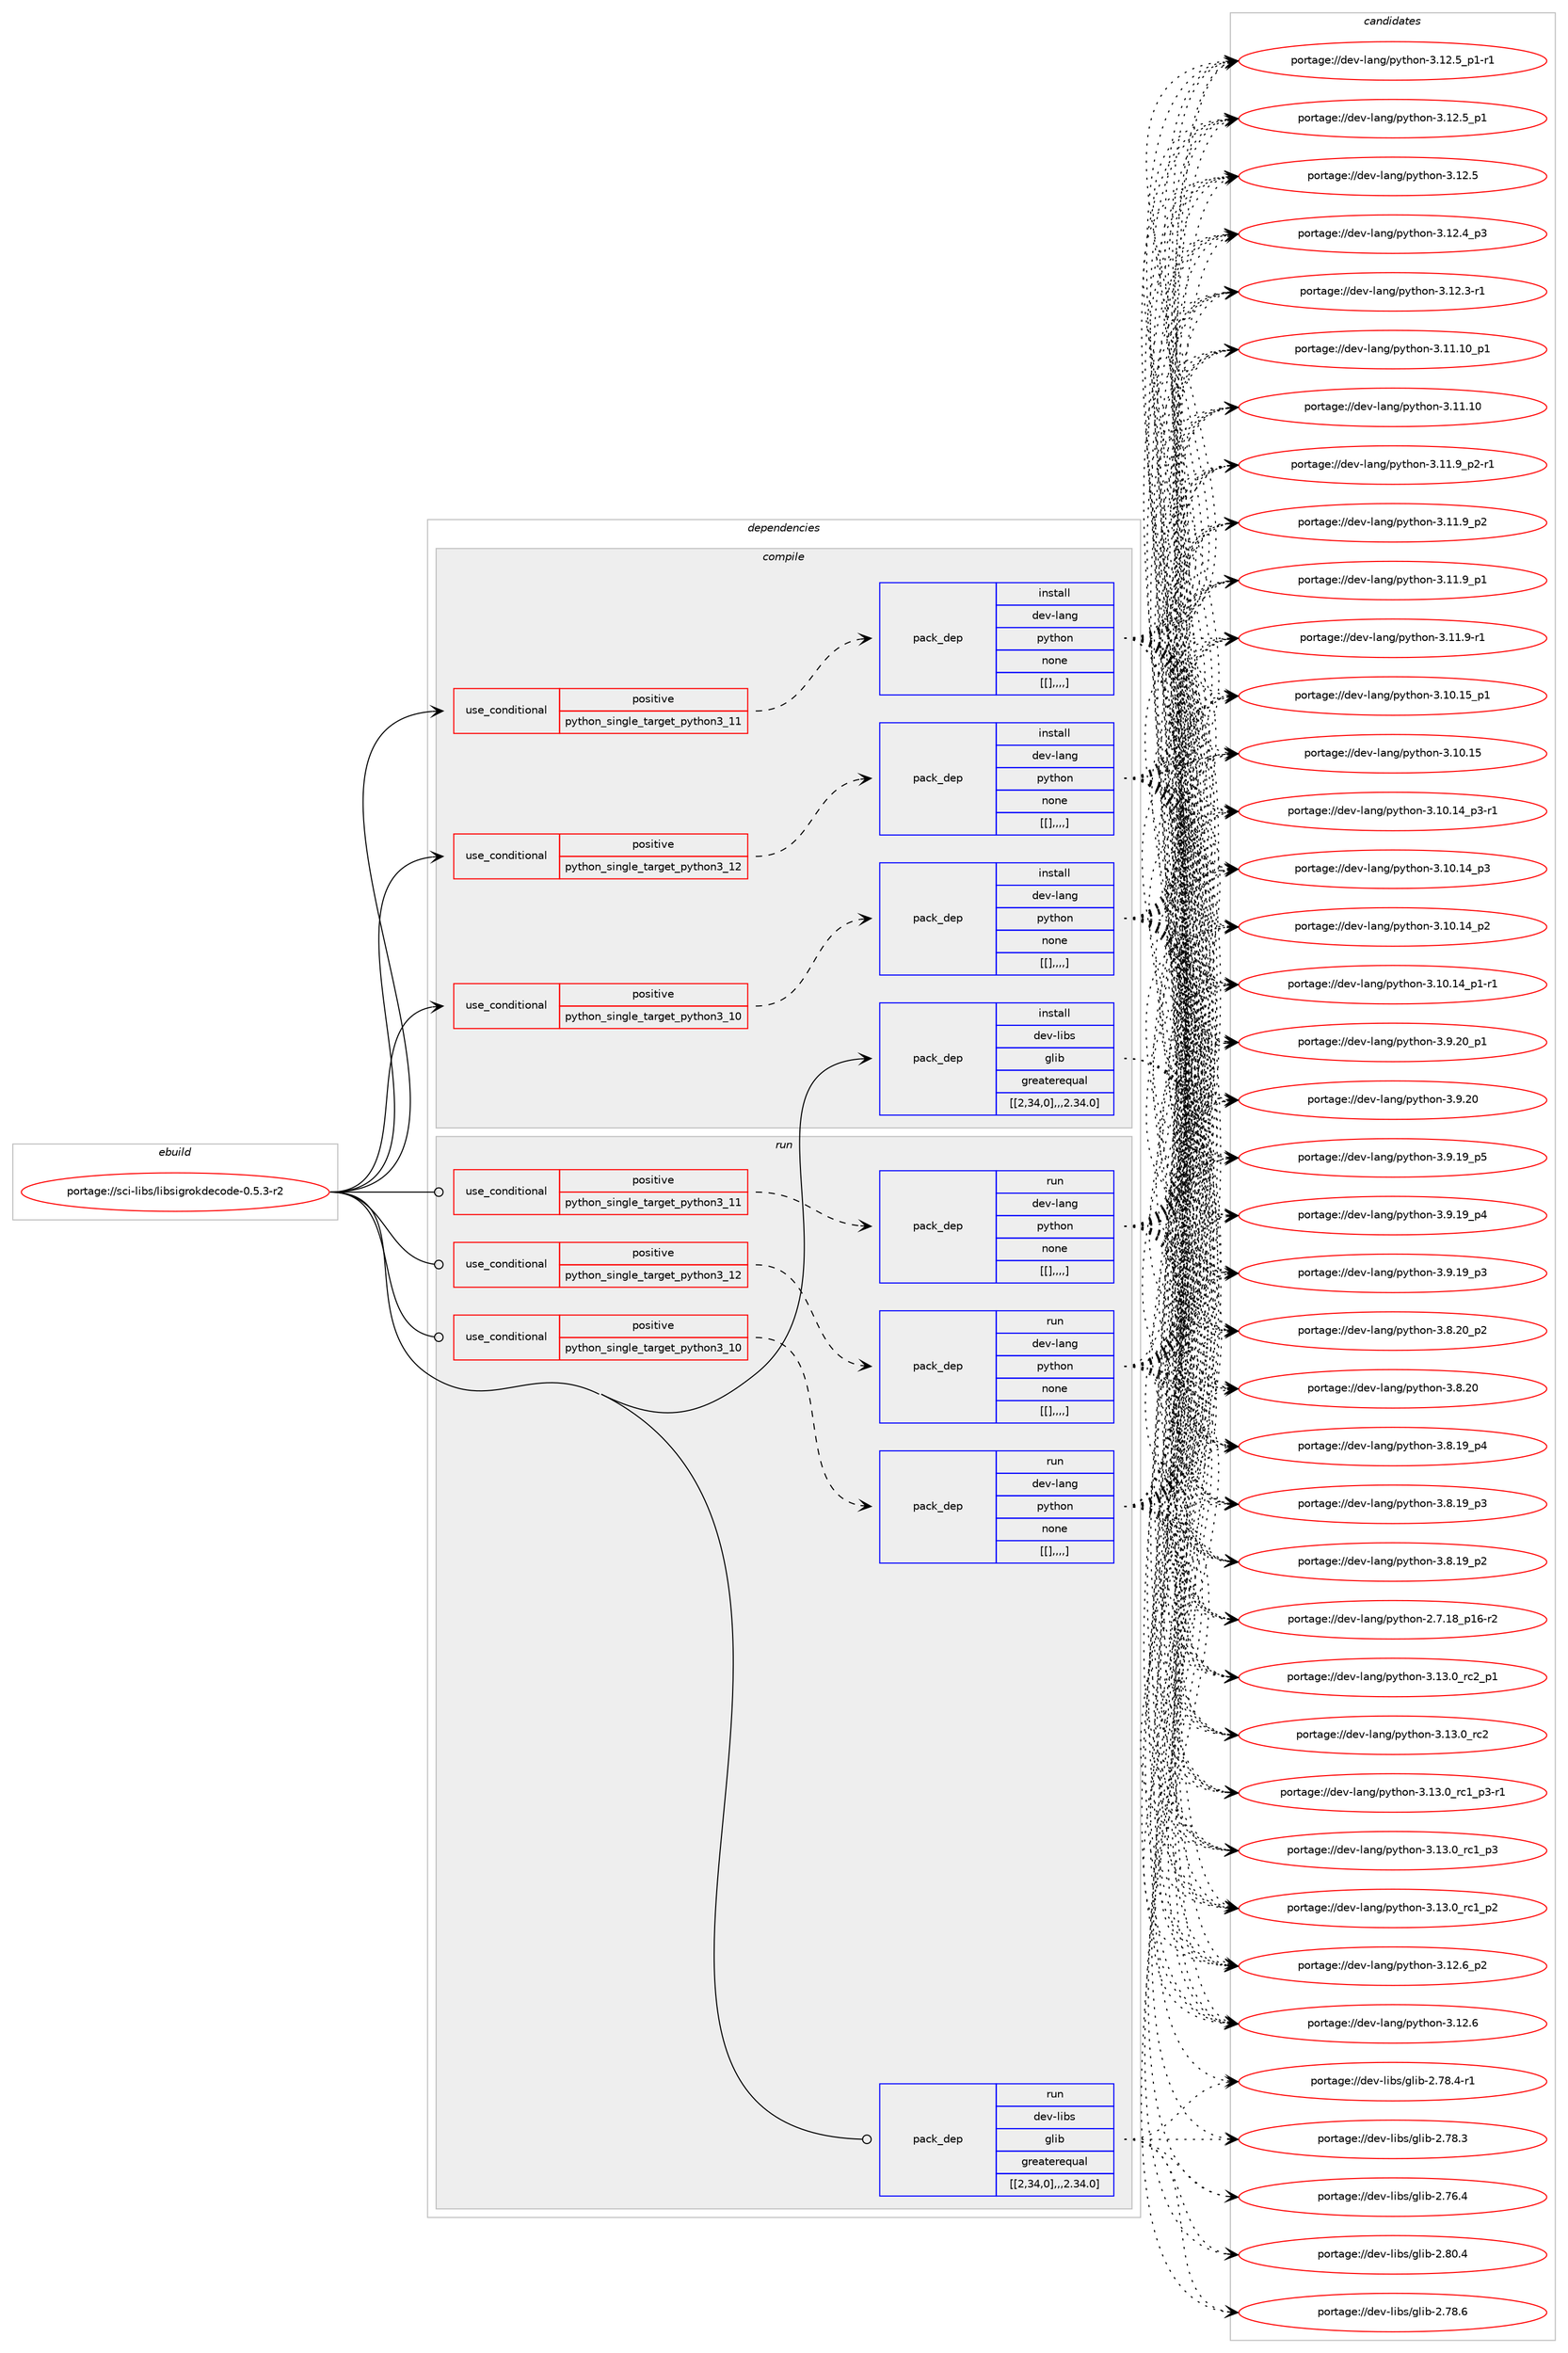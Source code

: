 digraph prolog {

# *************
# Graph options
# *************

newrank=true;
concentrate=true;
compound=true;
graph [rankdir=LR,fontname=Helvetica,fontsize=10,ranksep=1.5];#, ranksep=2.5, nodesep=0.2];
edge  [arrowhead=vee];
node  [fontname=Helvetica,fontsize=10];

# **********
# The ebuild
# **********

subgraph cluster_leftcol {
color=gray;
label=<<i>ebuild</i>>;
id [label="portage://sci-libs/libsigrokdecode-0.5.3-r2", color=red, width=4, href="../sci-libs/libsigrokdecode-0.5.3-r2.svg"];
}

# ****************
# The dependencies
# ****************

subgraph cluster_midcol {
color=gray;
label=<<i>dependencies</i>>;
subgraph cluster_compile {
fillcolor="#eeeeee";
style=filled;
label=<<i>compile</i>>;
subgraph cond110454 {
dependency413266 [label=<<TABLE BORDER="0" CELLBORDER="1" CELLSPACING="0" CELLPADDING="4"><TR><TD ROWSPAN="3" CELLPADDING="10">use_conditional</TD></TR><TR><TD>positive</TD></TR><TR><TD>python_single_target_python3_10</TD></TR></TABLE>>, shape=none, color=red];
subgraph pack299919 {
dependency413267 [label=<<TABLE BORDER="0" CELLBORDER="1" CELLSPACING="0" CELLPADDING="4" WIDTH="220"><TR><TD ROWSPAN="6" CELLPADDING="30">pack_dep</TD></TR><TR><TD WIDTH="110">install</TD></TR><TR><TD>dev-lang</TD></TR><TR><TD>python</TD></TR><TR><TD>none</TD></TR><TR><TD>[[],,,,]</TD></TR></TABLE>>, shape=none, color=blue];
}
dependency413266:e -> dependency413267:w [weight=20,style="dashed",arrowhead="vee"];
}
id:e -> dependency413266:w [weight=20,style="solid",arrowhead="vee"];
subgraph cond110455 {
dependency413268 [label=<<TABLE BORDER="0" CELLBORDER="1" CELLSPACING="0" CELLPADDING="4"><TR><TD ROWSPAN="3" CELLPADDING="10">use_conditional</TD></TR><TR><TD>positive</TD></TR><TR><TD>python_single_target_python3_11</TD></TR></TABLE>>, shape=none, color=red];
subgraph pack299920 {
dependency413269 [label=<<TABLE BORDER="0" CELLBORDER="1" CELLSPACING="0" CELLPADDING="4" WIDTH="220"><TR><TD ROWSPAN="6" CELLPADDING="30">pack_dep</TD></TR><TR><TD WIDTH="110">install</TD></TR><TR><TD>dev-lang</TD></TR><TR><TD>python</TD></TR><TR><TD>none</TD></TR><TR><TD>[[],,,,]</TD></TR></TABLE>>, shape=none, color=blue];
}
dependency413268:e -> dependency413269:w [weight=20,style="dashed",arrowhead="vee"];
}
id:e -> dependency413268:w [weight=20,style="solid",arrowhead="vee"];
subgraph cond110456 {
dependency413270 [label=<<TABLE BORDER="0" CELLBORDER="1" CELLSPACING="0" CELLPADDING="4"><TR><TD ROWSPAN="3" CELLPADDING="10">use_conditional</TD></TR><TR><TD>positive</TD></TR><TR><TD>python_single_target_python3_12</TD></TR></TABLE>>, shape=none, color=red];
subgraph pack299921 {
dependency413271 [label=<<TABLE BORDER="0" CELLBORDER="1" CELLSPACING="0" CELLPADDING="4" WIDTH="220"><TR><TD ROWSPAN="6" CELLPADDING="30">pack_dep</TD></TR><TR><TD WIDTH="110">install</TD></TR><TR><TD>dev-lang</TD></TR><TR><TD>python</TD></TR><TR><TD>none</TD></TR><TR><TD>[[],,,,]</TD></TR></TABLE>>, shape=none, color=blue];
}
dependency413270:e -> dependency413271:w [weight=20,style="dashed",arrowhead="vee"];
}
id:e -> dependency413270:w [weight=20,style="solid",arrowhead="vee"];
subgraph pack299922 {
dependency413272 [label=<<TABLE BORDER="0" CELLBORDER="1" CELLSPACING="0" CELLPADDING="4" WIDTH="220"><TR><TD ROWSPAN="6" CELLPADDING="30">pack_dep</TD></TR><TR><TD WIDTH="110">install</TD></TR><TR><TD>dev-libs</TD></TR><TR><TD>glib</TD></TR><TR><TD>greaterequal</TD></TR><TR><TD>[[2,34,0],,,2.34.0]</TD></TR></TABLE>>, shape=none, color=blue];
}
id:e -> dependency413272:w [weight=20,style="solid",arrowhead="vee"];
}
subgraph cluster_compileandrun {
fillcolor="#eeeeee";
style=filled;
label=<<i>compile and run</i>>;
}
subgraph cluster_run {
fillcolor="#eeeeee";
style=filled;
label=<<i>run</i>>;
subgraph cond110457 {
dependency413273 [label=<<TABLE BORDER="0" CELLBORDER="1" CELLSPACING="0" CELLPADDING="4"><TR><TD ROWSPAN="3" CELLPADDING="10">use_conditional</TD></TR><TR><TD>positive</TD></TR><TR><TD>python_single_target_python3_10</TD></TR></TABLE>>, shape=none, color=red];
subgraph pack299923 {
dependency413274 [label=<<TABLE BORDER="0" CELLBORDER="1" CELLSPACING="0" CELLPADDING="4" WIDTH="220"><TR><TD ROWSPAN="6" CELLPADDING="30">pack_dep</TD></TR><TR><TD WIDTH="110">run</TD></TR><TR><TD>dev-lang</TD></TR><TR><TD>python</TD></TR><TR><TD>none</TD></TR><TR><TD>[[],,,,]</TD></TR></TABLE>>, shape=none, color=blue];
}
dependency413273:e -> dependency413274:w [weight=20,style="dashed",arrowhead="vee"];
}
id:e -> dependency413273:w [weight=20,style="solid",arrowhead="odot"];
subgraph cond110458 {
dependency413275 [label=<<TABLE BORDER="0" CELLBORDER="1" CELLSPACING="0" CELLPADDING="4"><TR><TD ROWSPAN="3" CELLPADDING="10">use_conditional</TD></TR><TR><TD>positive</TD></TR><TR><TD>python_single_target_python3_11</TD></TR></TABLE>>, shape=none, color=red];
subgraph pack299924 {
dependency413276 [label=<<TABLE BORDER="0" CELLBORDER="1" CELLSPACING="0" CELLPADDING="4" WIDTH="220"><TR><TD ROWSPAN="6" CELLPADDING="30">pack_dep</TD></TR><TR><TD WIDTH="110">run</TD></TR><TR><TD>dev-lang</TD></TR><TR><TD>python</TD></TR><TR><TD>none</TD></TR><TR><TD>[[],,,,]</TD></TR></TABLE>>, shape=none, color=blue];
}
dependency413275:e -> dependency413276:w [weight=20,style="dashed",arrowhead="vee"];
}
id:e -> dependency413275:w [weight=20,style="solid",arrowhead="odot"];
subgraph cond110459 {
dependency413277 [label=<<TABLE BORDER="0" CELLBORDER="1" CELLSPACING="0" CELLPADDING="4"><TR><TD ROWSPAN="3" CELLPADDING="10">use_conditional</TD></TR><TR><TD>positive</TD></TR><TR><TD>python_single_target_python3_12</TD></TR></TABLE>>, shape=none, color=red];
subgraph pack299925 {
dependency413278 [label=<<TABLE BORDER="0" CELLBORDER="1" CELLSPACING="0" CELLPADDING="4" WIDTH="220"><TR><TD ROWSPAN="6" CELLPADDING="30">pack_dep</TD></TR><TR><TD WIDTH="110">run</TD></TR><TR><TD>dev-lang</TD></TR><TR><TD>python</TD></TR><TR><TD>none</TD></TR><TR><TD>[[],,,,]</TD></TR></TABLE>>, shape=none, color=blue];
}
dependency413277:e -> dependency413278:w [weight=20,style="dashed",arrowhead="vee"];
}
id:e -> dependency413277:w [weight=20,style="solid",arrowhead="odot"];
subgraph pack299926 {
dependency413279 [label=<<TABLE BORDER="0" CELLBORDER="1" CELLSPACING="0" CELLPADDING="4" WIDTH="220"><TR><TD ROWSPAN="6" CELLPADDING="30">pack_dep</TD></TR><TR><TD WIDTH="110">run</TD></TR><TR><TD>dev-libs</TD></TR><TR><TD>glib</TD></TR><TR><TD>greaterequal</TD></TR><TR><TD>[[2,34,0],,,2.34.0]</TD></TR></TABLE>>, shape=none, color=blue];
}
id:e -> dependency413279:w [weight=20,style="solid",arrowhead="odot"];
}
}

# **************
# The candidates
# **************

subgraph cluster_choices {
rank=same;
color=gray;
label=<<i>candidates</i>>;

subgraph choice299919 {
color=black;
nodesep=1;
choice100101118451089711010347112121116104111110455146495146489511499509511249 [label="portage://dev-lang/python-3.13.0_rc2_p1", color=red, width=4,href="../dev-lang/python-3.13.0_rc2_p1.svg"];
choice10010111845108971101034711212111610411111045514649514648951149950 [label="portage://dev-lang/python-3.13.0_rc2", color=red, width=4,href="../dev-lang/python-3.13.0_rc2.svg"];
choice1001011184510897110103471121211161041111104551464951464895114994995112514511449 [label="portage://dev-lang/python-3.13.0_rc1_p3-r1", color=red, width=4,href="../dev-lang/python-3.13.0_rc1_p3-r1.svg"];
choice100101118451089711010347112121116104111110455146495146489511499499511251 [label="portage://dev-lang/python-3.13.0_rc1_p3", color=red, width=4,href="../dev-lang/python-3.13.0_rc1_p3.svg"];
choice100101118451089711010347112121116104111110455146495146489511499499511250 [label="portage://dev-lang/python-3.13.0_rc1_p2", color=red, width=4,href="../dev-lang/python-3.13.0_rc1_p2.svg"];
choice100101118451089711010347112121116104111110455146495046549511250 [label="portage://dev-lang/python-3.12.6_p2", color=red, width=4,href="../dev-lang/python-3.12.6_p2.svg"];
choice10010111845108971101034711212111610411111045514649504654 [label="portage://dev-lang/python-3.12.6", color=red, width=4,href="../dev-lang/python-3.12.6.svg"];
choice1001011184510897110103471121211161041111104551464950465395112494511449 [label="portage://dev-lang/python-3.12.5_p1-r1", color=red, width=4,href="../dev-lang/python-3.12.5_p1-r1.svg"];
choice100101118451089711010347112121116104111110455146495046539511249 [label="portage://dev-lang/python-3.12.5_p1", color=red, width=4,href="../dev-lang/python-3.12.5_p1.svg"];
choice10010111845108971101034711212111610411111045514649504653 [label="portage://dev-lang/python-3.12.5", color=red, width=4,href="../dev-lang/python-3.12.5.svg"];
choice100101118451089711010347112121116104111110455146495046529511251 [label="portage://dev-lang/python-3.12.4_p3", color=red, width=4,href="../dev-lang/python-3.12.4_p3.svg"];
choice100101118451089711010347112121116104111110455146495046514511449 [label="portage://dev-lang/python-3.12.3-r1", color=red, width=4,href="../dev-lang/python-3.12.3-r1.svg"];
choice10010111845108971101034711212111610411111045514649494649489511249 [label="portage://dev-lang/python-3.11.10_p1", color=red, width=4,href="../dev-lang/python-3.11.10_p1.svg"];
choice1001011184510897110103471121211161041111104551464949464948 [label="portage://dev-lang/python-3.11.10", color=red, width=4,href="../dev-lang/python-3.11.10.svg"];
choice1001011184510897110103471121211161041111104551464949465795112504511449 [label="portage://dev-lang/python-3.11.9_p2-r1", color=red, width=4,href="../dev-lang/python-3.11.9_p2-r1.svg"];
choice100101118451089711010347112121116104111110455146494946579511250 [label="portage://dev-lang/python-3.11.9_p2", color=red, width=4,href="../dev-lang/python-3.11.9_p2.svg"];
choice100101118451089711010347112121116104111110455146494946579511249 [label="portage://dev-lang/python-3.11.9_p1", color=red, width=4,href="../dev-lang/python-3.11.9_p1.svg"];
choice100101118451089711010347112121116104111110455146494946574511449 [label="portage://dev-lang/python-3.11.9-r1", color=red, width=4,href="../dev-lang/python-3.11.9-r1.svg"];
choice10010111845108971101034711212111610411111045514649484649539511249 [label="portage://dev-lang/python-3.10.15_p1", color=red, width=4,href="../dev-lang/python-3.10.15_p1.svg"];
choice1001011184510897110103471121211161041111104551464948464953 [label="portage://dev-lang/python-3.10.15", color=red, width=4,href="../dev-lang/python-3.10.15.svg"];
choice100101118451089711010347112121116104111110455146494846495295112514511449 [label="portage://dev-lang/python-3.10.14_p3-r1", color=red, width=4,href="../dev-lang/python-3.10.14_p3-r1.svg"];
choice10010111845108971101034711212111610411111045514649484649529511251 [label="portage://dev-lang/python-3.10.14_p3", color=red, width=4,href="../dev-lang/python-3.10.14_p3.svg"];
choice10010111845108971101034711212111610411111045514649484649529511250 [label="portage://dev-lang/python-3.10.14_p2", color=red, width=4,href="../dev-lang/python-3.10.14_p2.svg"];
choice100101118451089711010347112121116104111110455146494846495295112494511449 [label="portage://dev-lang/python-3.10.14_p1-r1", color=red, width=4,href="../dev-lang/python-3.10.14_p1-r1.svg"];
choice100101118451089711010347112121116104111110455146574650489511249 [label="portage://dev-lang/python-3.9.20_p1", color=red, width=4,href="../dev-lang/python-3.9.20_p1.svg"];
choice10010111845108971101034711212111610411111045514657465048 [label="portage://dev-lang/python-3.9.20", color=red, width=4,href="../dev-lang/python-3.9.20.svg"];
choice100101118451089711010347112121116104111110455146574649579511253 [label="portage://dev-lang/python-3.9.19_p5", color=red, width=4,href="../dev-lang/python-3.9.19_p5.svg"];
choice100101118451089711010347112121116104111110455146574649579511252 [label="portage://dev-lang/python-3.9.19_p4", color=red, width=4,href="../dev-lang/python-3.9.19_p4.svg"];
choice100101118451089711010347112121116104111110455146574649579511251 [label="portage://dev-lang/python-3.9.19_p3", color=red, width=4,href="../dev-lang/python-3.9.19_p3.svg"];
choice100101118451089711010347112121116104111110455146564650489511250 [label="portage://dev-lang/python-3.8.20_p2", color=red, width=4,href="../dev-lang/python-3.8.20_p2.svg"];
choice10010111845108971101034711212111610411111045514656465048 [label="portage://dev-lang/python-3.8.20", color=red, width=4,href="../dev-lang/python-3.8.20.svg"];
choice100101118451089711010347112121116104111110455146564649579511252 [label="portage://dev-lang/python-3.8.19_p4", color=red, width=4,href="../dev-lang/python-3.8.19_p4.svg"];
choice100101118451089711010347112121116104111110455146564649579511251 [label="portage://dev-lang/python-3.8.19_p3", color=red, width=4,href="../dev-lang/python-3.8.19_p3.svg"];
choice100101118451089711010347112121116104111110455146564649579511250 [label="portage://dev-lang/python-3.8.19_p2", color=red, width=4,href="../dev-lang/python-3.8.19_p2.svg"];
choice100101118451089711010347112121116104111110455046554649569511249544511450 [label="portage://dev-lang/python-2.7.18_p16-r2", color=red, width=4,href="../dev-lang/python-2.7.18_p16-r2.svg"];
dependency413267:e -> choice100101118451089711010347112121116104111110455146495146489511499509511249:w [style=dotted,weight="100"];
dependency413267:e -> choice10010111845108971101034711212111610411111045514649514648951149950:w [style=dotted,weight="100"];
dependency413267:e -> choice1001011184510897110103471121211161041111104551464951464895114994995112514511449:w [style=dotted,weight="100"];
dependency413267:e -> choice100101118451089711010347112121116104111110455146495146489511499499511251:w [style=dotted,weight="100"];
dependency413267:e -> choice100101118451089711010347112121116104111110455146495146489511499499511250:w [style=dotted,weight="100"];
dependency413267:e -> choice100101118451089711010347112121116104111110455146495046549511250:w [style=dotted,weight="100"];
dependency413267:e -> choice10010111845108971101034711212111610411111045514649504654:w [style=dotted,weight="100"];
dependency413267:e -> choice1001011184510897110103471121211161041111104551464950465395112494511449:w [style=dotted,weight="100"];
dependency413267:e -> choice100101118451089711010347112121116104111110455146495046539511249:w [style=dotted,weight="100"];
dependency413267:e -> choice10010111845108971101034711212111610411111045514649504653:w [style=dotted,weight="100"];
dependency413267:e -> choice100101118451089711010347112121116104111110455146495046529511251:w [style=dotted,weight="100"];
dependency413267:e -> choice100101118451089711010347112121116104111110455146495046514511449:w [style=dotted,weight="100"];
dependency413267:e -> choice10010111845108971101034711212111610411111045514649494649489511249:w [style=dotted,weight="100"];
dependency413267:e -> choice1001011184510897110103471121211161041111104551464949464948:w [style=dotted,weight="100"];
dependency413267:e -> choice1001011184510897110103471121211161041111104551464949465795112504511449:w [style=dotted,weight="100"];
dependency413267:e -> choice100101118451089711010347112121116104111110455146494946579511250:w [style=dotted,weight="100"];
dependency413267:e -> choice100101118451089711010347112121116104111110455146494946579511249:w [style=dotted,weight="100"];
dependency413267:e -> choice100101118451089711010347112121116104111110455146494946574511449:w [style=dotted,weight="100"];
dependency413267:e -> choice10010111845108971101034711212111610411111045514649484649539511249:w [style=dotted,weight="100"];
dependency413267:e -> choice1001011184510897110103471121211161041111104551464948464953:w [style=dotted,weight="100"];
dependency413267:e -> choice100101118451089711010347112121116104111110455146494846495295112514511449:w [style=dotted,weight="100"];
dependency413267:e -> choice10010111845108971101034711212111610411111045514649484649529511251:w [style=dotted,weight="100"];
dependency413267:e -> choice10010111845108971101034711212111610411111045514649484649529511250:w [style=dotted,weight="100"];
dependency413267:e -> choice100101118451089711010347112121116104111110455146494846495295112494511449:w [style=dotted,weight="100"];
dependency413267:e -> choice100101118451089711010347112121116104111110455146574650489511249:w [style=dotted,weight="100"];
dependency413267:e -> choice10010111845108971101034711212111610411111045514657465048:w [style=dotted,weight="100"];
dependency413267:e -> choice100101118451089711010347112121116104111110455146574649579511253:w [style=dotted,weight="100"];
dependency413267:e -> choice100101118451089711010347112121116104111110455146574649579511252:w [style=dotted,weight="100"];
dependency413267:e -> choice100101118451089711010347112121116104111110455146574649579511251:w [style=dotted,weight="100"];
dependency413267:e -> choice100101118451089711010347112121116104111110455146564650489511250:w [style=dotted,weight="100"];
dependency413267:e -> choice10010111845108971101034711212111610411111045514656465048:w [style=dotted,weight="100"];
dependency413267:e -> choice100101118451089711010347112121116104111110455146564649579511252:w [style=dotted,weight="100"];
dependency413267:e -> choice100101118451089711010347112121116104111110455146564649579511251:w [style=dotted,weight="100"];
dependency413267:e -> choice100101118451089711010347112121116104111110455146564649579511250:w [style=dotted,weight="100"];
dependency413267:e -> choice100101118451089711010347112121116104111110455046554649569511249544511450:w [style=dotted,weight="100"];
}
subgraph choice299920 {
color=black;
nodesep=1;
choice100101118451089711010347112121116104111110455146495146489511499509511249 [label="portage://dev-lang/python-3.13.0_rc2_p1", color=red, width=4,href="../dev-lang/python-3.13.0_rc2_p1.svg"];
choice10010111845108971101034711212111610411111045514649514648951149950 [label="portage://dev-lang/python-3.13.0_rc2", color=red, width=4,href="../dev-lang/python-3.13.0_rc2.svg"];
choice1001011184510897110103471121211161041111104551464951464895114994995112514511449 [label="portage://dev-lang/python-3.13.0_rc1_p3-r1", color=red, width=4,href="../dev-lang/python-3.13.0_rc1_p3-r1.svg"];
choice100101118451089711010347112121116104111110455146495146489511499499511251 [label="portage://dev-lang/python-3.13.0_rc1_p3", color=red, width=4,href="../dev-lang/python-3.13.0_rc1_p3.svg"];
choice100101118451089711010347112121116104111110455146495146489511499499511250 [label="portage://dev-lang/python-3.13.0_rc1_p2", color=red, width=4,href="../dev-lang/python-3.13.0_rc1_p2.svg"];
choice100101118451089711010347112121116104111110455146495046549511250 [label="portage://dev-lang/python-3.12.6_p2", color=red, width=4,href="../dev-lang/python-3.12.6_p2.svg"];
choice10010111845108971101034711212111610411111045514649504654 [label="portage://dev-lang/python-3.12.6", color=red, width=4,href="../dev-lang/python-3.12.6.svg"];
choice1001011184510897110103471121211161041111104551464950465395112494511449 [label="portage://dev-lang/python-3.12.5_p1-r1", color=red, width=4,href="../dev-lang/python-3.12.5_p1-r1.svg"];
choice100101118451089711010347112121116104111110455146495046539511249 [label="portage://dev-lang/python-3.12.5_p1", color=red, width=4,href="../dev-lang/python-3.12.5_p1.svg"];
choice10010111845108971101034711212111610411111045514649504653 [label="portage://dev-lang/python-3.12.5", color=red, width=4,href="../dev-lang/python-3.12.5.svg"];
choice100101118451089711010347112121116104111110455146495046529511251 [label="portage://dev-lang/python-3.12.4_p3", color=red, width=4,href="../dev-lang/python-3.12.4_p3.svg"];
choice100101118451089711010347112121116104111110455146495046514511449 [label="portage://dev-lang/python-3.12.3-r1", color=red, width=4,href="../dev-lang/python-3.12.3-r1.svg"];
choice10010111845108971101034711212111610411111045514649494649489511249 [label="portage://dev-lang/python-3.11.10_p1", color=red, width=4,href="../dev-lang/python-3.11.10_p1.svg"];
choice1001011184510897110103471121211161041111104551464949464948 [label="portage://dev-lang/python-3.11.10", color=red, width=4,href="../dev-lang/python-3.11.10.svg"];
choice1001011184510897110103471121211161041111104551464949465795112504511449 [label="portage://dev-lang/python-3.11.9_p2-r1", color=red, width=4,href="../dev-lang/python-3.11.9_p2-r1.svg"];
choice100101118451089711010347112121116104111110455146494946579511250 [label="portage://dev-lang/python-3.11.9_p2", color=red, width=4,href="../dev-lang/python-3.11.9_p2.svg"];
choice100101118451089711010347112121116104111110455146494946579511249 [label="portage://dev-lang/python-3.11.9_p1", color=red, width=4,href="../dev-lang/python-3.11.9_p1.svg"];
choice100101118451089711010347112121116104111110455146494946574511449 [label="portage://dev-lang/python-3.11.9-r1", color=red, width=4,href="../dev-lang/python-3.11.9-r1.svg"];
choice10010111845108971101034711212111610411111045514649484649539511249 [label="portage://dev-lang/python-3.10.15_p1", color=red, width=4,href="../dev-lang/python-3.10.15_p1.svg"];
choice1001011184510897110103471121211161041111104551464948464953 [label="portage://dev-lang/python-3.10.15", color=red, width=4,href="../dev-lang/python-3.10.15.svg"];
choice100101118451089711010347112121116104111110455146494846495295112514511449 [label="portage://dev-lang/python-3.10.14_p3-r1", color=red, width=4,href="../dev-lang/python-3.10.14_p3-r1.svg"];
choice10010111845108971101034711212111610411111045514649484649529511251 [label="portage://dev-lang/python-3.10.14_p3", color=red, width=4,href="../dev-lang/python-3.10.14_p3.svg"];
choice10010111845108971101034711212111610411111045514649484649529511250 [label="portage://dev-lang/python-3.10.14_p2", color=red, width=4,href="../dev-lang/python-3.10.14_p2.svg"];
choice100101118451089711010347112121116104111110455146494846495295112494511449 [label="portage://dev-lang/python-3.10.14_p1-r1", color=red, width=4,href="../dev-lang/python-3.10.14_p1-r1.svg"];
choice100101118451089711010347112121116104111110455146574650489511249 [label="portage://dev-lang/python-3.9.20_p1", color=red, width=4,href="../dev-lang/python-3.9.20_p1.svg"];
choice10010111845108971101034711212111610411111045514657465048 [label="portage://dev-lang/python-3.9.20", color=red, width=4,href="../dev-lang/python-3.9.20.svg"];
choice100101118451089711010347112121116104111110455146574649579511253 [label="portage://dev-lang/python-3.9.19_p5", color=red, width=4,href="../dev-lang/python-3.9.19_p5.svg"];
choice100101118451089711010347112121116104111110455146574649579511252 [label="portage://dev-lang/python-3.9.19_p4", color=red, width=4,href="../dev-lang/python-3.9.19_p4.svg"];
choice100101118451089711010347112121116104111110455146574649579511251 [label="portage://dev-lang/python-3.9.19_p3", color=red, width=4,href="../dev-lang/python-3.9.19_p3.svg"];
choice100101118451089711010347112121116104111110455146564650489511250 [label="portage://dev-lang/python-3.8.20_p2", color=red, width=4,href="../dev-lang/python-3.8.20_p2.svg"];
choice10010111845108971101034711212111610411111045514656465048 [label="portage://dev-lang/python-3.8.20", color=red, width=4,href="../dev-lang/python-3.8.20.svg"];
choice100101118451089711010347112121116104111110455146564649579511252 [label="portage://dev-lang/python-3.8.19_p4", color=red, width=4,href="../dev-lang/python-3.8.19_p4.svg"];
choice100101118451089711010347112121116104111110455146564649579511251 [label="portage://dev-lang/python-3.8.19_p3", color=red, width=4,href="../dev-lang/python-3.8.19_p3.svg"];
choice100101118451089711010347112121116104111110455146564649579511250 [label="portage://dev-lang/python-3.8.19_p2", color=red, width=4,href="../dev-lang/python-3.8.19_p2.svg"];
choice100101118451089711010347112121116104111110455046554649569511249544511450 [label="portage://dev-lang/python-2.7.18_p16-r2", color=red, width=4,href="../dev-lang/python-2.7.18_p16-r2.svg"];
dependency413269:e -> choice100101118451089711010347112121116104111110455146495146489511499509511249:w [style=dotted,weight="100"];
dependency413269:e -> choice10010111845108971101034711212111610411111045514649514648951149950:w [style=dotted,weight="100"];
dependency413269:e -> choice1001011184510897110103471121211161041111104551464951464895114994995112514511449:w [style=dotted,weight="100"];
dependency413269:e -> choice100101118451089711010347112121116104111110455146495146489511499499511251:w [style=dotted,weight="100"];
dependency413269:e -> choice100101118451089711010347112121116104111110455146495146489511499499511250:w [style=dotted,weight="100"];
dependency413269:e -> choice100101118451089711010347112121116104111110455146495046549511250:w [style=dotted,weight="100"];
dependency413269:e -> choice10010111845108971101034711212111610411111045514649504654:w [style=dotted,weight="100"];
dependency413269:e -> choice1001011184510897110103471121211161041111104551464950465395112494511449:w [style=dotted,weight="100"];
dependency413269:e -> choice100101118451089711010347112121116104111110455146495046539511249:w [style=dotted,weight="100"];
dependency413269:e -> choice10010111845108971101034711212111610411111045514649504653:w [style=dotted,weight="100"];
dependency413269:e -> choice100101118451089711010347112121116104111110455146495046529511251:w [style=dotted,weight="100"];
dependency413269:e -> choice100101118451089711010347112121116104111110455146495046514511449:w [style=dotted,weight="100"];
dependency413269:e -> choice10010111845108971101034711212111610411111045514649494649489511249:w [style=dotted,weight="100"];
dependency413269:e -> choice1001011184510897110103471121211161041111104551464949464948:w [style=dotted,weight="100"];
dependency413269:e -> choice1001011184510897110103471121211161041111104551464949465795112504511449:w [style=dotted,weight="100"];
dependency413269:e -> choice100101118451089711010347112121116104111110455146494946579511250:w [style=dotted,weight="100"];
dependency413269:e -> choice100101118451089711010347112121116104111110455146494946579511249:w [style=dotted,weight="100"];
dependency413269:e -> choice100101118451089711010347112121116104111110455146494946574511449:w [style=dotted,weight="100"];
dependency413269:e -> choice10010111845108971101034711212111610411111045514649484649539511249:w [style=dotted,weight="100"];
dependency413269:e -> choice1001011184510897110103471121211161041111104551464948464953:w [style=dotted,weight="100"];
dependency413269:e -> choice100101118451089711010347112121116104111110455146494846495295112514511449:w [style=dotted,weight="100"];
dependency413269:e -> choice10010111845108971101034711212111610411111045514649484649529511251:w [style=dotted,weight="100"];
dependency413269:e -> choice10010111845108971101034711212111610411111045514649484649529511250:w [style=dotted,weight="100"];
dependency413269:e -> choice100101118451089711010347112121116104111110455146494846495295112494511449:w [style=dotted,weight="100"];
dependency413269:e -> choice100101118451089711010347112121116104111110455146574650489511249:w [style=dotted,weight="100"];
dependency413269:e -> choice10010111845108971101034711212111610411111045514657465048:w [style=dotted,weight="100"];
dependency413269:e -> choice100101118451089711010347112121116104111110455146574649579511253:w [style=dotted,weight="100"];
dependency413269:e -> choice100101118451089711010347112121116104111110455146574649579511252:w [style=dotted,weight="100"];
dependency413269:e -> choice100101118451089711010347112121116104111110455146574649579511251:w [style=dotted,weight="100"];
dependency413269:e -> choice100101118451089711010347112121116104111110455146564650489511250:w [style=dotted,weight="100"];
dependency413269:e -> choice10010111845108971101034711212111610411111045514656465048:w [style=dotted,weight="100"];
dependency413269:e -> choice100101118451089711010347112121116104111110455146564649579511252:w [style=dotted,weight="100"];
dependency413269:e -> choice100101118451089711010347112121116104111110455146564649579511251:w [style=dotted,weight="100"];
dependency413269:e -> choice100101118451089711010347112121116104111110455146564649579511250:w [style=dotted,weight="100"];
dependency413269:e -> choice100101118451089711010347112121116104111110455046554649569511249544511450:w [style=dotted,weight="100"];
}
subgraph choice299921 {
color=black;
nodesep=1;
choice100101118451089711010347112121116104111110455146495146489511499509511249 [label="portage://dev-lang/python-3.13.0_rc2_p1", color=red, width=4,href="../dev-lang/python-3.13.0_rc2_p1.svg"];
choice10010111845108971101034711212111610411111045514649514648951149950 [label="portage://dev-lang/python-3.13.0_rc2", color=red, width=4,href="../dev-lang/python-3.13.0_rc2.svg"];
choice1001011184510897110103471121211161041111104551464951464895114994995112514511449 [label="portage://dev-lang/python-3.13.0_rc1_p3-r1", color=red, width=4,href="../dev-lang/python-3.13.0_rc1_p3-r1.svg"];
choice100101118451089711010347112121116104111110455146495146489511499499511251 [label="portage://dev-lang/python-3.13.0_rc1_p3", color=red, width=4,href="../dev-lang/python-3.13.0_rc1_p3.svg"];
choice100101118451089711010347112121116104111110455146495146489511499499511250 [label="portage://dev-lang/python-3.13.0_rc1_p2", color=red, width=4,href="../dev-lang/python-3.13.0_rc1_p2.svg"];
choice100101118451089711010347112121116104111110455146495046549511250 [label="portage://dev-lang/python-3.12.6_p2", color=red, width=4,href="../dev-lang/python-3.12.6_p2.svg"];
choice10010111845108971101034711212111610411111045514649504654 [label="portage://dev-lang/python-3.12.6", color=red, width=4,href="../dev-lang/python-3.12.6.svg"];
choice1001011184510897110103471121211161041111104551464950465395112494511449 [label="portage://dev-lang/python-3.12.5_p1-r1", color=red, width=4,href="../dev-lang/python-3.12.5_p1-r1.svg"];
choice100101118451089711010347112121116104111110455146495046539511249 [label="portage://dev-lang/python-3.12.5_p1", color=red, width=4,href="../dev-lang/python-3.12.5_p1.svg"];
choice10010111845108971101034711212111610411111045514649504653 [label="portage://dev-lang/python-3.12.5", color=red, width=4,href="../dev-lang/python-3.12.5.svg"];
choice100101118451089711010347112121116104111110455146495046529511251 [label="portage://dev-lang/python-3.12.4_p3", color=red, width=4,href="../dev-lang/python-3.12.4_p3.svg"];
choice100101118451089711010347112121116104111110455146495046514511449 [label="portage://dev-lang/python-3.12.3-r1", color=red, width=4,href="../dev-lang/python-3.12.3-r1.svg"];
choice10010111845108971101034711212111610411111045514649494649489511249 [label="portage://dev-lang/python-3.11.10_p1", color=red, width=4,href="../dev-lang/python-3.11.10_p1.svg"];
choice1001011184510897110103471121211161041111104551464949464948 [label="portage://dev-lang/python-3.11.10", color=red, width=4,href="../dev-lang/python-3.11.10.svg"];
choice1001011184510897110103471121211161041111104551464949465795112504511449 [label="portage://dev-lang/python-3.11.9_p2-r1", color=red, width=4,href="../dev-lang/python-3.11.9_p2-r1.svg"];
choice100101118451089711010347112121116104111110455146494946579511250 [label="portage://dev-lang/python-3.11.9_p2", color=red, width=4,href="../dev-lang/python-3.11.9_p2.svg"];
choice100101118451089711010347112121116104111110455146494946579511249 [label="portage://dev-lang/python-3.11.9_p1", color=red, width=4,href="../dev-lang/python-3.11.9_p1.svg"];
choice100101118451089711010347112121116104111110455146494946574511449 [label="portage://dev-lang/python-3.11.9-r1", color=red, width=4,href="../dev-lang/python-3.11.9-r1.svg"];
choice10010111845108971101034711212111610411111045514649484649539511249 [label="portage://dev-lang/python-3.10.15_p1", color=red, width=4,href="../dev-lang/python-3.10.15_p1.svg"];
choice1001011184510897110103471121211161041111104551464948464953 [label="portage://dev-lang/python-3.10.15", color=red, width=4,href="../dev-lang/python-3.10.15.svg"];
choice100101118451089711010347112121116104111110455146494846495295112514511449 [label="portage://dev-lang/python-3.10.14_p3-r1", color=red, width=4,href="../dev-lang/python-3.10.14_p3-r1.svg"];
choice10010111845108971101034711212111610411111045514649484649529511251 [label="portage://dev-lang/python-3.10.14_p3", color=red, width=4,href="../dev-lang/python-3.10.14_p3.svg"];
choice10010111845108971101034711212111610411111045514649484649529511250 [label="portage://dev-lang/python-3.10.14_p2", color=red, width=4,href="../dev-lang/python-3.10.14_p2.svg"];
choice100101118451089711010347112121116104111110455146494846495295112494511449 [label="portage://dev-lang/python-3.10.14_p1-r1", color=red, width=4,href="../dev-lang/python-3.10.14_p1-r1.svg"];
choice100101118451089711010347112121116104111110455146574650489511249 [label="portage://dev-lang/python-3.9.20_p1", color=red, width=4,href="../dev-lang/python-3.9.20_p1.svg"];
choice10010111845108971101034711212111610411111045514657465048 [label="portage://dev-lang/python-3.9.20", color=red, width=4,href="../dev-lang/python-3.9.20.svg"];
choice100101118451089711010347112121116104111110455146574649579511253 [label="portage://dev-lang/python-3.9.19_p5", color=red, width=4,href="../dev-lang/python-3.9.19_p5.svg"];
choice100101118451089711010347112121116104111110455146574649579511252 [label="portage://dev-lang/python-3.9.19_p4", color=red, width=4,href="../dev-lang/python-3.9.19_p4.svg"];
choice100101118451089711010347112121116104111110455146574649579511251 [label="portage://dev-lang/python-3.9.19_p3", color=red, width=4,href="../dev-lang/python-3.9.19_p3.svg"];
choice100101118451089711010347112121116104111110455146564650489511250 [label="portage://dev-lang/python-3.8.20_p2", color=red, width=4,href="../dev-lang/python-3.8.20_p2.svg"];
choice10010111845108971101034711212111610411111045514656465048 [label="portage://dev-lang/python-3.8.20", color=red, width=4,href="../dev-lang/python-3.8.20.svg"];
choice100101118451089711010347112121116104111110455146564649579511252 [label="portage://dev-lang/python-3.8.19_p4", color=red, width=4,href="../dev-lang/python-3.8.19_p4.svg"];
choice100101118451089711010347112121116104111110455146564649579511251 [label="portage://dev-lang/python-3.8.19_p3", color=red, width=4,href="../dev-lang/python-3.8.19_p3.svg"];
choice100101118451089711010347112121116104111110455146564649579511250 [label="portage://dev-lang/python-3.8.19_p2", color=red, width=4,href="../dev-lang/python-3.8.19_p2.svg"];
choice100101118451089711010347112121116104111110455046554649569511249544511450 [label="portage://dev-lang/python-2.7.18_p16-r2", color=red, width=4,href="../dev-lang/python-2.7.18_p16-r2.svg"];
dependency413271:e -> choice100101118451089711010347112121116104111110455146495146489511499509511249:w [style=dotted,weight="100"];
dependency413271:e -> choice10010111845108971101034711212111610411111045514649514648951149950:w [style=dotted,weight="100"];
dependency413271:e -> choice1001011184510897110103471121211161041111104551464951464895114994995112514511449:w [style=dotted,weight="100"];
dependency413271:e -> choice100101118451089711010347112121116104111110455146495146489511499499511251:w [style=dotted,weight="100"];
dependency413271:e -> choice100101118451089711010347112121116104111110455146495146489511499499511250:w [style=dotted,weight="100"];
dependency413271:e -> choice100101118451089711010347112121116104111110455146495046549511250:w [style=dotted,weight="100"];
dependency413271:e -> choice10010111845108971101034711212111610411111045514649504654:w [style=dotted,weight="100"];
dependency413271:e -> choice1001011184510897110103471121211161041111104551464950465395112494511449:w [style=dotted,weight="100"];
dependency413271:e -> choice100101118451089711010347112121116104111110455146495046539511249:w [style=dotted,weight="100"];
dependency413271:e -> choice10010111845108971101034711212111610411111045514649504653:w [style=dotted,weight="100"];
dependency413271:e -> choice100101118451089711010347112121116104111110455146495046529511251:w [style=dotted,weight="100"];
dependency413271:e -> choice100101118451089711010347112121116104111110455146495046514511449:w [style=dotted,weight="100"];
dependency413271:e -> choice10010111845108971101034711212111610411111045514649494649489511249:w [style=dotted,weight="100"];
dependency413271:e -> choice1001011184510897110103471121211161041111104551464949464948:w [style=dotted,weight="100"];
dependency413271:e -> choice1001011184510897110103471121211161041111104551464949465795112504511449:w [style=dotted,weight="100"];
dependency413271:e -> choice100101118451089711010347112121116104111110455146494946579511250:w [style=dotted,weight="100"];
dependency413271:e -> choice100101118451089711010347112121116104111110455146494946579511249:w [style=dotted,weight="100"];
dependency413271:e -> choice100101118451089711010347112121116104111110455146494946574511449:w [style=dotted,weight="100"];
dependency413271:e -> choice10010111845108971101034711212111610411111045514649484649539511249:w [style=dotted,weight="100"];
dependency413271:e -> choice1001011184510897110103471121211161041111104551464948464953:w [style=dotted,weight="100"];
dependency413271:e -> choice100101118451089711010347112121116104111110455146494846495295112514511449:w [style=dotted,weight="100"];
dependency413271:e -> choice10010111845108971101034711212111610411111045514649484649529511251:w [style=dotted,weight="100"];
dependency413271:e -> choice10010111845108971101034711212111610411111045514649484649529511250:w [style=dotted,weight="100"];
dependency413271:e -> choice100101118451089711010347112121116104111110455146494846495295112494511449:w [style=dotted,weight="100"];
dependency413271:e -> choice100101118451089711010347112121116104111110455146574650489511249:w [style=dotted,weight="100"];
dependency413271:e -> choice10010111845108971101034711212111610411111045514657465048:w [style=dotted,weight="100"];
dependency413271:e -> choice100101118451089711010347112121116104111110455146574649579511253:w [style=dotted,weight="100"];
dependency413271:e -> choice100101118451089711010347112121116104111110455146574649579511252:w [style=dotted,weight="100"];
dependency413271:e -> choice100101118451089711010347112121116104111110455146574649579511251:w [style=dotted,weight="100"];
dependency413271:e -> choice100101118451089711010347112121116104111110455146564650489511250:w [style=dotted,weight="100"];
dependency413271:e -> choice10010111845108971101034711212111610411111045514656465048:w [style=dotted,weight="100"];
dependency413271:e -> choice100101118451089711010347112121116104111110455146564649579511252:w [style=dotted,weight="100"];
dependency413271:e -> choice100101118451089711010347112121116104111110455146564649579511251:w [style=dotted,weight="100"];
dependency413271:e -> choice100101118451089711010347112121116104111110455146564649579511250:w [style=dotted,weight="100"];
dependency413271:e -> choice100101118451089711010347112121116104111110455046554649569511249544511450:w [style=dotted,weight="100"];
}
subgraph choice299922 {
color=black;
nodesep=1;
choice1001011184510810598115471031081059845504656484652 [label="portage://dev-libs/glib-2.80.4", color=red, width=4,href="../dev-libs/glib-2.80.4.svg"];
choice1001011184510810598115471031081059845504655564654 [label="portage://dev-libs/glib-2.78.6", color=red, width=4,href="../dev-libs/glib-2.78.6.svg"];
choice10010111845108105981154710310810598455046555646524511449 [label="portage://dev-libs/glib-2.78.4-r1", color=red, width=4,href="../dev-libs/glib-2.78.4-r1.svg"];
choice1001011184510810598115471031081059845504655564651 [label="portage://dev-libs/glib-2.78.3", color=red, width=4,href="../dev-libs/glib-2.78.3.svg"];
choice1001011184510810598115471031081059845504655544652 [label="portage://dev-libs/glib-2.76.4", color=red, width=4,href="../dev-libs/glib-2.76.4.svg"];
dependency413272:e -> choice1001011184510810598115471031081059845504656484652:w [style=dotted,weight="100"];
dependency413272:e -> choice1001011184510810598115471031081059845504655564654:w [style=dotted,weight="100"];
dependency413272:e -> choice10010111845108105981154710310810598455046555646524511449:w [style=dotted,weight="100"];
dependency413272:e -> choice1001011184510810598115471031081059845504655564651:w [style=dotted,weight="100"];
dependency413272:e -> choice1001011184510810598115471031081059845504655544652:w [style=dotted,weight="100"];
}
subgraph choice299923 {
color=black;
nodesep=1;
choice100101118451089711010347112121116104111110455146495146489511499509511249 [label="portage://dev-lang/python-3.13.0_rc2_p1", color=red, width=4,href="../dev-lang/python-3.13.0_rc2_p1.svg"];
choice10010111845108971101034711212111610411111045514649514648951149950 [label="portage://dev-lang/python-3.13.0_rc2", color=red, width=4,href="../dev-lang/python-3.13.0_rc2.svg"];
choice1001011184510897110103471121211161041111104551464951464895114994995112514511449 [label="portage://dev-lang/python-3.13.0_rc1_p3-r1", color=red, width=4,href="../dev-lang/python-3.13.0_rc1_p3-r1.svg"];
choice100101118451089711010347112121116104111110455146495146489511499499511251 [label="portage://dev-lang/python-3.13.0_rc1_p3", color=red, width=4,href="../dev-lang/python-3.13.0_rc1_p3.svg"];
choice100101118451089711010347112121116104111110455146495146489511499499511250 [label="portage://dev-lang/python-3.13.0_rc1_p2", color=red, width=4,href="../dev-lang/python-3.13.0_rc1_p2.svg"];
choice100101118451089711010347112121116104111110455146495046549511250 [label="portage://dev-lang/python-3.12.6_p2", color=red, width=4,href="../dev-lang/python-3.12.6_p2.svg"];
choice10010111845108971101034711212111610411111045514649504654 [label="portage://dev-lang/python-3.12.6", color=red, width=4,href="../dev-lang/python-3.12.6.svg"];
choice1001011184510897110103471121211161041111104551464950465395112494511449 [label="portage://dev-lang/python-3.12.5_p1-r1", color=red, width=4,href="../dev-lang/python-3.12.5_p1-r1.svg"];
choice100101118451089711010347112121116104111110455146495046539511249 [label="portage://dev-lang/python-3.12.5_p1", color=red, width=4,href="../dev-lang/python-3.12.5_p1.svg"];
choice10010111845108971101034711212111610411111045514649504653 [label="portage://dev-lang/python-3.12.5", color=red, width=4,href="../dev-lang/python-3.12.5.svg"];
choice100101118451089711010347112121116104111110455146495046529511251 [label="portage://dev-lang/python-3.12.4_p3", color=red, width=4,href="../dev-lang/python-3.12.4_p3.svg"];
choice100101118451089711010347112121116104111110455146495046514511449 [label="portage://dev-lang/python-3.12.3-r1", color=red, width=4,href="../dev-lang/python-3.12.3-r1.svg"];
choice10010111845108971101034711212111610411111045514649494649489511249 [label="portage://dev-lang/python-3.11.10_p1", color=red, width=4,href="../dev-lang/python-3.11.10_p1.svg"];
choice1001011184510897110103471121211161041111104551464949464948 [label="portage://dev-lang/python-3.11.10", color=red, width=4,href="../dev-lang/python-3.11.10.svg"];
choice1001011184510897110103471121211161041111104551464949465795112504511449 [label="portage://dev-lang/python-3.11.9_p2-r1", color=red, width=4,href="../dev-lang/python-3.11.9_p2-r1.svg"];
choice100101118451089711010347112121116104111110455146494946579511250 [label="portage://dev-lang/python-3.11.9_p2", color=red, width=4,href="../dev-lang/python-3.11.9_p2.svg"];
choice100101118451089711010347112121116104111110455146494946579511249 [label="portage://dev-lang/python-3.11.9_p1", color=red, width=4,href="../dev-lang/python-3.11.9_p1.svg"];
choice100101118451089711010347112121116104111110455146494946574511449 [label="portage://dev-lang/python-3.11.9-r1", color=red, width=4,href="../dev-lang/python-3.11.9-r1.svg"];
choice10010111845108971101034711212111610411111045514649484649539511249 [label="portage://dev-lang/python-3.10.15_p1", color=red, width=4,href="../dev-lang/python-3.10.15_p1.svg"];
choice1001011184510897110103471121211161041111104551464948464953 [label="portage://dev-lang/python-3.10.15", color=red, width=4,href="../dev-lang/python-3.10.15.svg"];
choice100101118451089711010347112121116104111110455146494846495295112514511449 [label="portage://dev-lang/python-3.10.14_p3-r1", color=red, width=4,href="../dev-lang/python-3.10.14_p3-r1.svg"];
choice10010111845108971101034711212111610411111045514649484649529511251 [label="portage://dev-lang/python-3.10.14_p3", color=red, width=4,href="../dev-lang/python-3.10.14_p3.svg"];
choice10010111845108971101034711212111610411111045514649484649529511250 [label="portage://dev-lang/python-3.10.14_p2", color=red, width=4,href="../dev-lang/python-3.10.14_p2.svg"];
choice100101118451089711010347112121116104111110455146494846495295112494511449 [label="portage://dev-lang/python-3.10.14_p1-r1", color=red, width=4,href="../dev-lang/python-3.10.14_p1-r1.svg"];
choice100101118451089711010347112121116104111110455146574650489511249 [label="portage://dev-lang/python-3.9.20_p1", color=red, width=4,href="../dev-lang/python-3.9.20_p1.svg"];
choice10010111845108971101034711212111610411111045514657465048 [label="portage://dev-lang/python-3.9.20", color=red, width=4,href="../dev-lang/python-3.9.20.svg"];
choice100101118451089711010347112121116104111110455146574649579511253 [label="portage://dev-lang/python-3.9.19_p5", color=red, width=4,href="../dev-lang/python-3.9.19_p5.svg"];
choice100101118451089711010347112121116104111110455146574649579511252 [label="portage://dev-lang/python-3.9.19_p4", color=red, width=4,href="../dev-lang/python-3.9.19_p4.svg"];
choice100101118451089711010347112121116104111110455146574649579511251 [label="portage://dev-lang/python-3.9.19_p3", color=red, width=4,href="../dev-lang/python-3.9.19_p3.svg"];
choice100101118451089711010347112121116104111110455146564650489511250 [label="portage://dev-lang/python-3.8.20_p2", color=red, width=4,href="../dev-lang/python-3.8.20_p2.svg"];
choice10010111845108971101034711212111610411111045514656465048 [label="portage://dev-lang/python-3.8.20", color=red, width=4,href="../dev-lang/python-3.8.20.svg"];
choice100101118451089711010347112121116104111110455146564649579511252 [label="portage://dev-lang/python-3.8.19_p4", color=red, width=4,href="../dev-lang/python-3.8.19_p4.svg"];
choice100101118451089711010347112121116104111110455146564649579511251 [label="portage://dev-lang/python-3.8.19_p3", color=red, width=4,href="../dev-lang/python-3.8.19_p3.svg"];
choice100101118451089711010347112121116104111110455146564649579511250 [label="portage://dev-lang/python-3.8.19_p2", color=red, width=4,href="../dev-lang/python-3.8.19_p2.svg"];
choice100101118451089711010347112121116104111110455046554649569511249544511450 [label="portage://dev-lang/python-2.7.18_p16-r2", color=red, width=4,href="../dev-lang/python-2.7.18_p16-r2.svg"];
dependency413274:e -> choice100101118451089711010347112121116104111110455146495146489511499509511249:w [style=dotted,weight="100"];
dependency413274:e -> choice10010111845108971101034711212111610411111045514649514648951149950:w [style=dotted,weight="100"];
dependency413274:e -> choice1001011184510897110103471121211161041111104551464951464895114994995112514511449:w [style=dotted,weight="100"];
dependency413274:e -> choice100101118451089711010347112121116104111110455146495146489511499499511251:w [style=dotted,weight="100"];
dependency413274:e -> choice100101118451089711010347112121116104111110455146495146489511499499511250:w [style=dotted,weight="100"];
dependency413274:e -> choice100101118451089711010347112121116104111110455146495046549511250:w [style=dotted,weight="100"];
dependency413274:e -> choice10010111845108971101034711212111610411111045514649504654:w [style=dotted,weight="100"];
dependency413274:e -> choice1001011184510897110103471121211161041111104551464950465395112494511449:w [style=dotted,weight="100"];
dependency413274:e -> choice100101118451089711010347112121116104111110455146495046539511249:w [style=dotted,weight="100"];
dependency413274:e -> choice10010111845108971101034711212111610411111045514649504653:w [style=dotted,weight="100"];
dependency413274:e -> choice100101118451089711010347112121116104111110455146495046529511251:w [style=dotted,weight="100"];
dependency413274:e -> choice100101118451089711010347112121116104111110455146495046514511449:w [style=dotted,weight="100"];
dependency413274:e -> choice10010111845108971101034711212111610411111045514649494649489511249:w [style=dotted,weight="100"];
dependency413274:e -> choice1001011184510897110103471121211161041111104551464949464948:w [style=dotted,weight="100"];
dependency413274:e -> choice1001011184510897110103471121211161041111104551464949465795112504511449:w [style=dotted,weight="100"];
dependency413274:e -> choice100101118451089711010347112121116104111110455146494946579511250:w [style=dotted,weight="100"];
dependency413274:e -> choice100101118451089711010347112121116104111110455146494946579511249:w [style=dotted,weight="100"];
dependency413274:e -> choice100101118451089711010347112121116104111110455146494946574511449:w [style=dotted,weight="100"];
dependency413274:e -> choice10010111845108971101034711212111610411111045514649484649539511249:w [style=dotted,weight="100"];
dependency413274:e -> choice1001011184510897110103471121211161041111104551464948464953:w [style=dotted,weight="100"];
dependency413274:e -> choice100101118451089711010347112121116104111110455146494846495295112514511449:w [style=dotted,weight="100"];
dependency413274:e -> choice10010111845108971101034711212111610411111045514649484649529511251:w [style=dotted,weight="100"];
dependency413274:e -> choice10010111845108971101034711212111610411111045514649484649529511250:w [style=dotted,weight="100"];
dependency413274:e -> choice100101118451089711010347112121116104111110455146494846495295112494511449:w [style=dotted,weight="100"];
dependency413274:e -> choice100101118451089711010347112121116104111110455146574650489511249:w [style=dotted,weight="100"];
dependency413274:e -> choice10010111845108971101034711212111610411111045514657465048:w [style=dotted,weight="100"];
dependency413274:e -> choice100101118451089711010347112121116104111110455146574649579511253:w [style=dotted,weight="100"];
dependency413274:e -> choice100101118451089711010347112121116104111110455146574649579511252:w [style=dotted,weight="100"];
dependency413274:e -> choice100101118451089711010347112121116104111110455146574649579511251:w [style=dotted,weight="100"];
dependency413274:e -> choice100101118451089711010347112121116104111110455146564650489511250:w [style=dotted,weight="100"];
dependency413274:e -> choice10010111845108971101034711212111610411111045514656465048:w [style=dotted,weight="100"];
dependency413274:e -> choice100101118451089711010347112121116104111110455146564649579511252:w [style=dotted,weight="100"];
dependency413274:e -> choice100101118451089711010347112121116104111110455146564649579511251:w [style=dotted,weight="100"];
dependency413274:e -> choice100101118451089711010347112121116104111110455146564649579511250:w [style=dotted,weight="100"];
dependency413274:e -> choice100101118451089711010347112121116104111110455046554649569511249544511450:w [style=dotted,weight="100"];
}
subgraph choice299924 {
color=black;
nodesep=1;
choice100101118451089711010347112121116104111110455146495146489511499509511249 [label="portage://dev-lang/python-3.13.0_rc2_p1", color=red, width=4,href="../dev-lang/python-3.13.0_rc2_p1.svg"];
choice10010111845108971101034711212111610411111045514649514648951149950 [label="portage://dev-lang/python-3.13.0_rc2", color=red, width=4,href="../dev-lang/python-3.13.0_rc2.svg"];
choice1001011184510897110103471121211161041111104551464951464895114994995112514511449 [label="portage://dev-lang/python-3.13.0_rc1_p3-r1", color=red, width=4,href="../dev-lang/python-3.13.0_rc1_p3-r1.svg"];
choice100101118451089711010347112121116104111110455146495146489511499499511251 [label="portage://dev-lang/python-3.13.0_rc1_p3", color=red, width=4,href="../dev-lang/python-3.13.0_rc1_p3.svg"];
choice100101118451089711010347112121116104111110455146495146489511499499511250 [label="portage://dev-lang/python-3.13.0_rc1_p2", color=red, width=4,href="../dev-lang/python-3.13.0_rc1_p2.svg"];
choice100101118451089711010347112121116104111110455146495046549511250 [label="portage://dev-lang/python-3.12.6_p2", color=red, width=4,href="../dev-lang/python-3.12.6_p2.svg"];
choice10010111845108971101034711212111610411111045514649504654 [label="portage://dev-lang/python-3.12.6", color=red, width=4,href="../dev-lang/python-3.12.6.svg"];
choice1001011184510897110103471121211161041111104551464950465395112494511449 [label="portage://dev-lang/python-3.12.5_p1-r1", color=red, width=4,href="../dev-lang/python-3.12.5_p1-r1.svg"];
choice100101118451089711010347112121116104111110455146495046539511249 [label="portage://dev-lang/python-3.12.5_p1", color=red, width=4,href="../dev-lang/python-3.12.5_p1.svg"];
choice10010111845108971101034711212111610411111045514649504653 [label="portage://dev-lang/python-3.12.5", color=red, width=4,href="../dev-lang/python-3.12.5.svg"];
choice100101118451089711010347112121116104111110455146495046529511251 [label="portage://dev-lang/python-3.12.4_p3", color=red, width=4,href="../dev-lang/python-3.12.4_p3.svg"];
choice100101118451089711010347112121116104111110455146495046514511449 [label="portage://dev-lang/python-3.12.3-r1", color=red, width=4,href="../dev-lang/python-3.12.3-r1.svg"];
choice10010111845108971101034711212111610411111045514649494649489511249 [label="portage://dev-lang/python-3.11.10_p1", color=red, width=4,href="../dev-lang/python-3.11.10_p1.svg"];
choice1001011184510897110103471121211161041111104551464949464948 [label="portage://dev-lang/python-3.11.10", color=red, width=4,href="../dev-lang/python-3.11.10.svg"];
choice1001011184510897110103471121211161041111104551464949465795112504511449 [label="portage://dev-lang/python-3.11.9_p2-r1", color=red, width=4,href="../dev-lang/python-3.11.9_p2-r1.svg"];
choice100101118451089711010347112121116104111110455146494946579511250 [label="portage://dev-lang/python-3.11.9_p2", color=red, width=4,href="../dev-lang/python-3.11.9_p2.svg"];
choice100101118451089711010347112121116104111110455146494946579511249 [label="portage://dev-lang/python-3.11.9_p1", color=red, width=4,href="../dev-lang/python-3.11.9_p1.svg"];
choice100101118451089711010347112121116104111110455146494946574511449 [label="portage://dev-lang/python-3.11.9-r1", color=red, width=4,href="../dev-lang/python-3.11.9-r1.svg"];
choice10010111845108971101034711212111610411111045514649484649539511249 [label="portage://dev-lang/python-3.10.15_p1", color=red, width=4,href="../dev-lang/python-3.10.15_p1.svg"];
choice1001011184510897110103471121211161041111104551464948464953 [label="portage://dev-lang/python-3.10.15", color=red, width=4,href="../dev-lang/python-3.10.15.svg"];
choice100101118451089711010347112121116104111110455146494846495295112514511449 [label="portage://dev-lang/python-3.10.14_p3-r1", color=red, width=4,href="../dev-lang/python-3.10.14_p3-r1.svg"];
choice10010111845108971101034711212111610411111045514649484649529511251 [label="portage://dev-lang/python-3.10.14_p3", color=red, width=4,href="../dev-lang/python-3.10.14_p3.svg"];
choice10010111845108971101034711212111610411111045514649484649529511250 [label="portage://dev-lang/python-3.10.14_p2", color=red, width=4,href="../dev-lang/python-3.10.14_p2.svg"];
choice100101118451089711010347112121116104111110455146494846495295112494511449 [label="portage://dev-lang/python-3.10.14_p1-r1", color=red, width=4,href="../dev-lang/python-3.10.14_p1-r1.svg"];
choice100101118451089711010347112121116104111110455146574650489511249 [label="portage://dev-lang/python-3.9.20_p1", color=red, width=4,href="../dev-lang/python-3.9.20_p1.svg"];
choice10010111845108971101034711212111610411111045514657465048 [label="portage://dev-lang/python-3.9.20", color=red, width=4,href="../dev-lang/python-3.9.20.svg"];
choice100101118451089711010347112121116104111110455146574649579511253 [label="portage://dev-lang/python-3.9.19_p5", color=red, width=4,href="../dev-lang/python-3.9.19_p5.svg"];
choice100101118451089711010347112121116104111110455146574649579511252 [label="portage://dev-lang/python-3.9.19_p4", color=red, width=4,href="../dev-lang/python-3.9.19_p4.svg"];
choice100101118451089711010347112121116104111110455146574649579511251 [label="portage://dev-lang/python-3.9.19_p3", color=red, width=4,href="../dev-lang/python-3.9.19_p3.svg"];
choice100101118451089711010347112121116104111110455146564650489511250 [label="portage://dev-lang/python-3.8.20_p2", color=red, width=4,href="../dev-lang/python-3.8.20_p2.svg"];
choice10010111845108971101034711212111610411111045514656465048 [label="portage://dev-lang/python-3.8.20", color=red, width=4,href="../dev-lang/python-3.8.20.svg"];
choice100101118451089711010347112121116104111110455146564649579511252 [label="portage://dev-lang/python-3.8.19_p4", color=red, width=4,href="../dev-lang/python-3.8.19_p4.svg"];
choice100101118451089711010347112121116104111110455146564649579511251 [label="portage://dev-lang/python-3.8.19_p3", color=red, width=4,href="../dev-lang/python-3.8.19_p3.svg"];
choice100101118451089711010347112121116104111110455146564649579511250 [label="portage://dev-lang/python-3.8.19_p2", color=red, width=4,href="../dev-lang/python-3.8.19_p2.svg"];
choice100101118451089711010347112121116104111110455046554649569511249544511450 [label="portage://dev-lang/python-2.7.18_p16-r2", color=red, width=4,href="../dev-lang/python-2.7.18_p16-r2.svg"];
dependency413276:e -> choice100101118451089711010347112121116104111110455146495146489511499509511249:w [style=dotted,weight="100"];
dependency413276:e -> choice10010111845108971101034711212111610411111045514649514648951149950:w [style=dotted,weight="100"];
dependency413276:e -> choice1001011184510897110103471121211161041111104551464951464895114994995112514511449:w [style=dotted,weight="100"];
dependency413276:e -> choice100101118451089711010347112121116104111110455146495146489511499499511251:w [style=dotted,weight="100"];
dependency413276:e -> choice100101118451089711010347112121116104111110455146495146489511499499511250:w [style=dotted,weight="100"];
dependency413276:e -> choice100101118451089711010347112121116104111110455146495046549511250:w [style=dotted,weight="100"];
dependency413276:e -> choice10010111845108971101034711212111610411111045514649504654:w [style=dotted,weight="100"];
dependency413276:e -> choice1001011184510897110103471121211161041111104551464950465395112494511449:w [style=dotted,weight="100"];
dependency413276:e -> choice100101118451089711010347112121116104111110455146495046539511249:w [style=dotted,weight="100"];
dependency413276:e -> choice10010111845108971101034711212111610411111045514649504653:w [style=dotted,weight="100"];
dependency413276:e -> choice100101118451089711010347112121116104111110455146495046529511251:w [style=dotted,weight="100"];
dependency413276:e -> choice100101118451089711010347112121116104111110455146495046514511449:w [style=dotted,weight="100"];
dependency413276:e -> choice10010111845108971101034711212111610411111045514649494649489511249:w [style=dotted,weight="100"];
dependency413276:e -> choice1001011184510897110103471121211161041111104551464949464948:w [style=dotted,weight="100"];
dependency413276:e -> choice1001011184510897110103471121211161041111104551464949465795112504511449:w [style=dotted,weight="100"];
dependency413276:e -> choice100101118451089711010347112121116104111110455146494946579511250:w [style=dotted,weight="100"];
dependency413276:e -> choice100101118451089711010347112121116104111110455146494946579511249:w [style=dotted,weight="100"];
dependency413276:e -> choice100101118451089711010347112121116104111110455146494946574511449:w [style=dotted,weight="100"];
dependency413276:e -> choice10010111845108971101034711212111610411111045514649484649539511249:w [style=dotted,weight="100"];
dependency413276:e -> choice1001011184510897110103471121211161041111104551464948464953:w [style=dotted,weight="100"];
dependency413276:e -> choice100101118451089711010347112121116104111110455146494846495295112514511449:w [style=dotted,weight="100"];
dependency413276:e -> choice10010111845108971101034711212111610411111045514649484649529511251:w [style=dotted,weight="100"];
dependency413276:e -> choice10010111845108971101034711212111610411111045514649484649529511250:w [style=dotted,weight="100"];
dependency413276:e -> choice100101118451089711010347112121116104111110455146494846495295112494511449:w [style=dotted,weight="100"];
dependency413276:e -> choice100101118451089711010347112121116104111110455146574650489511249:w [style=dotted,weight="100"];
dependency413276:e -> choice10010111845108971101034711212111610411111045514657465048:w [style=dotted,weight="100"];
dependency413276:e -> choice100101118451089711010347112121116104111110455146574649579511253:w [style=dotted,weight="100"];
dependency413276:e -> choice100101118451089711010347112121116104111110455146574649579511252:w [style=dotted,weight="100"];
dependency413276:e -> choice100101118451089711010347112121116104111110455146574649579511251:w [style=dotted,weight="100"];
dependency413276:e -> choice100101118451089711010347112121116104111110455146564650489511250:w [style=dotted,weight="100"];
dependency413276:e -> choice10010111845108971101034711212111610411111045514656465048:w [style=dotted,weight="100"];
dependency413276:e -> choice100101118451089711010347112121116104111110455146564649579511252:w [style=dotted,weight="100"];
dependency413276:e -> choice100101118451089711010347112121116104111110455146564649579511251:w [style=dotted,weight="100"];
dependency413276:e -> choice100101118451089711010347112121116104111110455146564649579511250:w [style=dotted,weight="100"];
dependency413276:e -> choice100101118451089711010347112121116104111110455046554649569511249544511450:w [style=dotted,weight="100"];
}
subgraph choice299925 {
color=black;
nodesep=1;
choice100101118451089711010347112121116104111110455146495146489511499509511249 [label="portage://dev-lang/python-3.13.0_rc2_p1", color=red, width=4,href="../dev-lang/python-3.13.0_rc2_p1.svg"];
choice10010111845108971101034711212111610411111045514649514648951149950 [label="portage://dev-lang/python-3.13.0_rc2", color=red, width=4,href="../dev-lang/python-3.13.0_rc2.svg"];
choice1001011184510897110103471121211161041111104551464951464895114994995112514511449 [label="portage://dev-lang/python-3.13.0_rc1_p3-r1", color=red, width=4,href="../dev-lang/python-3.13.0_rc1_p3-r1.svg"];
choice100101118451089711010347112121116104111110455146495146489511499499511251 [label="portage://dev-lang/python-3.13.0_rc1_p3", color=red, width=4,href="../dev-lang/python-3.13.0_rc1_p3.svg"];
choice100101118451089711010347112121116104111110455146495146489511499499511250 [label="portage://dev-lang/python-3.13.0_rc1_p2", color=red, width=4,href="../dev-lang/python-3.13.0_rc1_p2.svg"];
choice100101118451089711010347112121116104111110455146495046549511250 [label="portage://dev-lang/python-3.12.6_p2", color=red, width=4,href="../dev-lang/python-3.12.6_p2.svg"];
choice10010111845108971101034711212111610411111045514649504654 [label="portage://dev-lang/python-3.12.6", color=red, width=4,href="../dev-lang/python-3.12.6.svg"];
choice1001011184510897110103471121211161041111104551464950465395112494511449 [label="portage://dev-lang/python-3.12.5_p1-r1", color=red, width=4,href="../dev-lang/python-3.12.5_p1-r1.svg"];
choice100101118451089711010347112121116104111110455146495046539511249 [label="portage://dev-lang/python-3.12.5_p1", color=red, width=4,href="../dev-lang/python-3.12.5_p1.svg"];
choice10010111845108971101034711212111610411111045514649504653 [label="portage://dev-lang/python-3.12.5", color=red, width=4,href="../dev-lang/python-3.12.5.svg"];
choice100101118451089711010347112121116104111110455146495046529511251 [label="portage://dev-lang/python-3.12.4_p3", color=red, width=4,href="../dev-lang/python-3.12.4_p3.svg"];
choice100101118451089711010347112121116104111110455146495046514511449 [label="portage://dev-lang/python-3.12.3-r1", color=red, width=4,href="../dev-lang/python-3.12.3-r1.svg"];
choice10010111845108971101034711212111610411111045514649494649489511249 [label="portage://dev-lang/python-3.11.10_p1", color=red, width=4,href="../dev-lang/python-3.11.10_p1.svg"];
choice1001011184510897110103471121211161041111104551464949464948 [label="portage://dev-lang/python-3.11.10", color=red, width=4,href="../dev-lang/python-3.11.10.svg"];
choice1001011184510897110103471121211161041111104551464949465795112504511449 [label="portage://dev-lang/python-3.11.9_p2-r1", color=red, width=4,href="../dev-lang/python-3.11.9_p2-r1.svg"];
choice100101118451089711010347112121116104111110455146494946579511250 [label="portage://dev-lang/python-3.11.9_p2", color=red, width=4,href="../dev-lang/python-3.11.9_p2.svg"];
choice100101118451089711010347112121116104111110455146494946579511249 [label="portage://dev-lang/python-3.11.9_p1", color=red, width=4,href="../dev-lang/python-3.11.9_p1.svg"];
choice100101118451089711010347112121116104111110455146494946574511449 [label="portage://dev-lang/python-3.11.9-r1", color=red, width=4,href="../dev-lang/python-3.11.9-r1.svg"];
choice10010111845108971101034711212111610411111045514649484649539511249 [label="portage://dev-lang/python-3.10.15_p1", color=red, width=4,href="../dev-lang/python-3.10.15_p1.svg"];
choice1001011184510897110103471121211161041111104551464948464953 [label="portage://dev-lang/python-3.10.15", color=red, width=4,href="../dev-lang/python-3.10.15.svg"];
choice100101118451089711010347112121116104111110455146494846495295112514511449 [label="portage://dev-lang/python-3.10.14_p3-r1", color=red, width=4,href="../dev-lang/python-3.10.14_p3-r1.svg"];
choice10010111845108971101034711212111610411111045514649484649529511251 [label="portage://dev-lang/python-3.10.14_p3", color=red, width=4,href="../dev-lang/python-3.10.14_p3.svg"];
choice10010111845108971101034711212111610411111045514649484649529511250 [label="portage://dev-lang/python-3.10.14_p2", color=red, width=4,href="../dev-lang/python-3.10.14_p2.svg"];
choice100101118451089711010347112121116104111110455146494846495295112494511449 [label="portage://dev-lang/python-3.10.14_p1-r1", color=red, width=4,href="../dev-lang/python-3.10.14_p1-r1.svg"];
choice100101118451089711010347112121116104111110455146574650489511249 [label="portage://dev-lang/python-3.9.20_p1", color=red, width=4,href="../dev-lang/python-3.9.20_p1.svg"];
choice10010111845108971101034711212111610411111045514657465048 [label="portage://dev-lang/python-3.9.20", color=red, width=4,href="../dev-lang/python-3.9.20.svg"];
choice100101118451089711010347112121116104111110455146574649579511253 [label="portage://dev-lang/python-3.9.19_p5", color=red, width=4,href="../dev-lang/python-3.9.19_p5.svg"];
choice100101118451089711010347112121116104111110455146574649579511252 [label="portage://dev-lang/python-3.9.19_p4", color=red, width=4,href="../dev-lang/python-3.9.19_p4.svg"];
choice100101118451089711010347112121116104111110455146574649579511251 [label="portage://dev-lang/python-3.9.19_p3", color=red, width=4,href="../dev-lang/python-3.9.19_p3.svg"];
choice100101118451089711010347112121116104111110455146564650489511250 [label="portage://dev-lang/python-3.8.20_p2", color=red, width=4,href="../dev-lang/python-3.8.20_p2.svg"];
choice10010111845108971101034711212111610411111045514656465048 [label="portage://dev-lang/python-3.8.20", color=red, width=4,href="../dev-lang/python-3.8.20.svg"];
choice100101118451089711010347112121116104111110455146564649579511252 [label="portage://dev-lang/python-3.8.19_p4", color=red, width=4,href="../dev-lang/python-3.8.19_p4.svg"];
choice100101118451089711010347112121116104111110455146564649579511251 [label="portage://dev-lang/python-3.8.19_p3", color=red, width=4,href="../dev-lang/python-3.8.19_p3.svg"];
choice100101118451089711010347112121116104111110455146564649579511250 [label="portage://dev-lang/python-3.8.19_p2", color=red, width=4,href="../dev-lang/python-3.8.19_p2.svg"];
choice100101118451089711010347112121116104111110455046554649569511249544511450 [label="portage://dev-lang/python-2.7.18_p16-r2", color=red, width=4,href="../dev-lang/python-2.7.18_p16-r2.svg"];
dependency413278:e -> choice100101118451089711010347112121116104111110455146495146489511499509511249:w [style=dotted,weight="100"];
dependency413278:e -> choice10010111845108971101034711212111610411111045514649514648951149950:w [style=dotted,weight="100"];
dependency413278:e -> choice1001011184510897110103471121211161041111104551464951464895114994995112514511449:w [style=dotted,weight="100"];
dependency413278:e -> choice100101118451089711010347112121116104111110455146495146489511499499511251:w [style=dotted,weight="100"];
dependency413278:e -> choice100101118451089711010347112121116104111110455146495146489511499499511250:w [style=dotted,weight="100"];
dependency413278:e -> choice100101118451089711010347112121116104111110455146495046549511250:w [style=dotted,weight="100"];
dependency413278:e -> choice10010111845108971101034711212111610411111045514649504654:w [style=dotted,weight="100"];
dependency413278:e -> choice1001011184510897110103471121211161041111104551464950465395112494511449:w [style=dotted,weight="100"];
dependency413278:e -> choice100101118451089711010347112121116104111110455146495046539511249:w [style=dotted,weight="100"];
dependency413278:e -> choice10010111845108971101034711212111610411111045514649504653:w [style=dotted,weight="100"];
dependency413278:e -> choice100101118451089711010347112121116104111110455146495046529511251:w [style=dotted,weight="100"];
dependency413278:e -> choice100101118451089711010347112121116104111110455146495046514511449:w [style=dotted,weight="100"];
dependency413278:e -> choice10010111845108971101034711212111610411111045514649494649489511249:w [style=dotted,weight="100"];
dependency413278:e -> choice1001011184510897110103471121211161041111104551464949464948:w [style=dotted,weight="100"];
dependency413278:e -> choice1001011184510897110103471121211161041111104551464949465795112504511449:w [style=dotted,weight="100"];
dependency413278:e -> choice100101118451089711010347112121116104111110455146494946579511250:w [style=dotted,weight="100"];
dependency413278:e -> choice100101118451089711010347112121116104111110455146494946579511249:w [style=dotted,weight="100"];
dependency413278:e -> choice100101118451089711010347112121116104111110455146494946574511449:w [style=dotted,weight="100"];
dependency413278:e -> choice10010111845108971101034711212111610411111045514649484649539511249:w [style=dotted,weight="100"];
dependency413278:e -> choice1001011184510897110103471121211161041111104551464948464953:w [style=dotted,weight="100"];
dependency413278:e -> choice100101118451089711010347112121116104111110455146494846495295112514511449:w [style=dotted,weight="100"];
dependency413278:e -> choice10010111845108971101034711212111610411111045514649484649529511251:w [style=dotted,weight="100"];
dependency413278:e -> choice10010111845108971101034711212111610411111045514649484649529511250:w [style=dotted,weight="100"];
dependency413278:e -> choice100101118451089711010347112121116104111110455146494846495295112494511449:w [style=dotted,weight="100"];
dependency413278:e -> choice100101118451089711010347112121116104111110455146574650489511249:w [style=dotted,weight="100"];
dependency413278:e -> choice10010111845108971101034711212111610411111045514657465048:w [style=dotted,weight="100"];
dependency413278:e -> choice100101118451089711010347112121116104111110455146574649579511253:w [style=dotted,weight="100"];
dependency413278:e -> choice100101118451089711010347112121116104111110455146574649579511252:w [style=dotted,weight="100"];
dependency413278:e -> choice100101118451089711010347112121116104111110455146574649579511251:w [style=dotted,weight="100"];
dependency413278:e -> choice100101118451089711010347112121116104111110455146564650489511250:w [style=dotted,weight="100"];
dependency413278:e -> choice10010111845108971101034711212111610411111045514656465048:w [style=dotted,weight="100"];
dependency413278:e -> choice100101118451089711010347112121116104111110455146564649579511252:w [style=dotted,weight="100"];
dependency413278:e -> choice100101118451089711010347112121116104111110455146564649579511251:w [style=dotted,weight="100"];
dependency413278:e -> choice100101118451089711010347112121116104111110455146564649579511250:w [style=dotted,weight="100"];
dependency413278:e -> choice100101118451089711010347112121116104111110455046554649569511249544511450:w [style=dotted,weight="100"];
}
subgraph choice299926 {
color=black;
nodesep=1;
choice1001011184510810598115471031081059845504656484652 [label="portage://dev-libs/glib-2.80.4", color=red, width=4,href="../dev-libs/glib-2.80.4.svg"];
choice1001011184510810598115471031081059845504655564654 [label="portage://dev-libs/glib-2.78.6", color=red, width=4,href="../dev-libs/glib-2.78.6.svg"];
choice10010111845108105981154710310810598455046555646524511449 [label="portage://dev-libs/glib-2.78.4-r1", color=red, width=4,href="../dev-libs/glib-2.78.4-r1.svg"];
choice1001011184510810598115471031081059845504655564651 [label="portage://dev-libs/glib-2.78.3", color=red, width=4,href="../dev-libs/glib-2.78.3.svg"];
choice1001011184510810598115471031081059845504655544652 [label="portage://dev-libs/glib-2.76.4", color=red, width=4,href="../dev-libs/glib-2.76.4.svg"];
dependency413279:e -> choice1001011184510810598115471031081059845504656484652:w [style=dotted,weight="100"];
dependency413279:e -> choice1001011184510810598115471031081059845504655564654:w [style=dotted,weight="100"];
dependency413279:e -> choice10010111845108105981154710310810598455046555646524511449:w [style=dotted,weight="100"];
dependency413279:e -> choice1001011184510810598115471031081059845504655564651:w [style=dotted,weight="100"];
dependency413279:e -> choice1001011184510810598115471031081059845504655544652:w [style=dotted,weight="100"];
}
}

}
